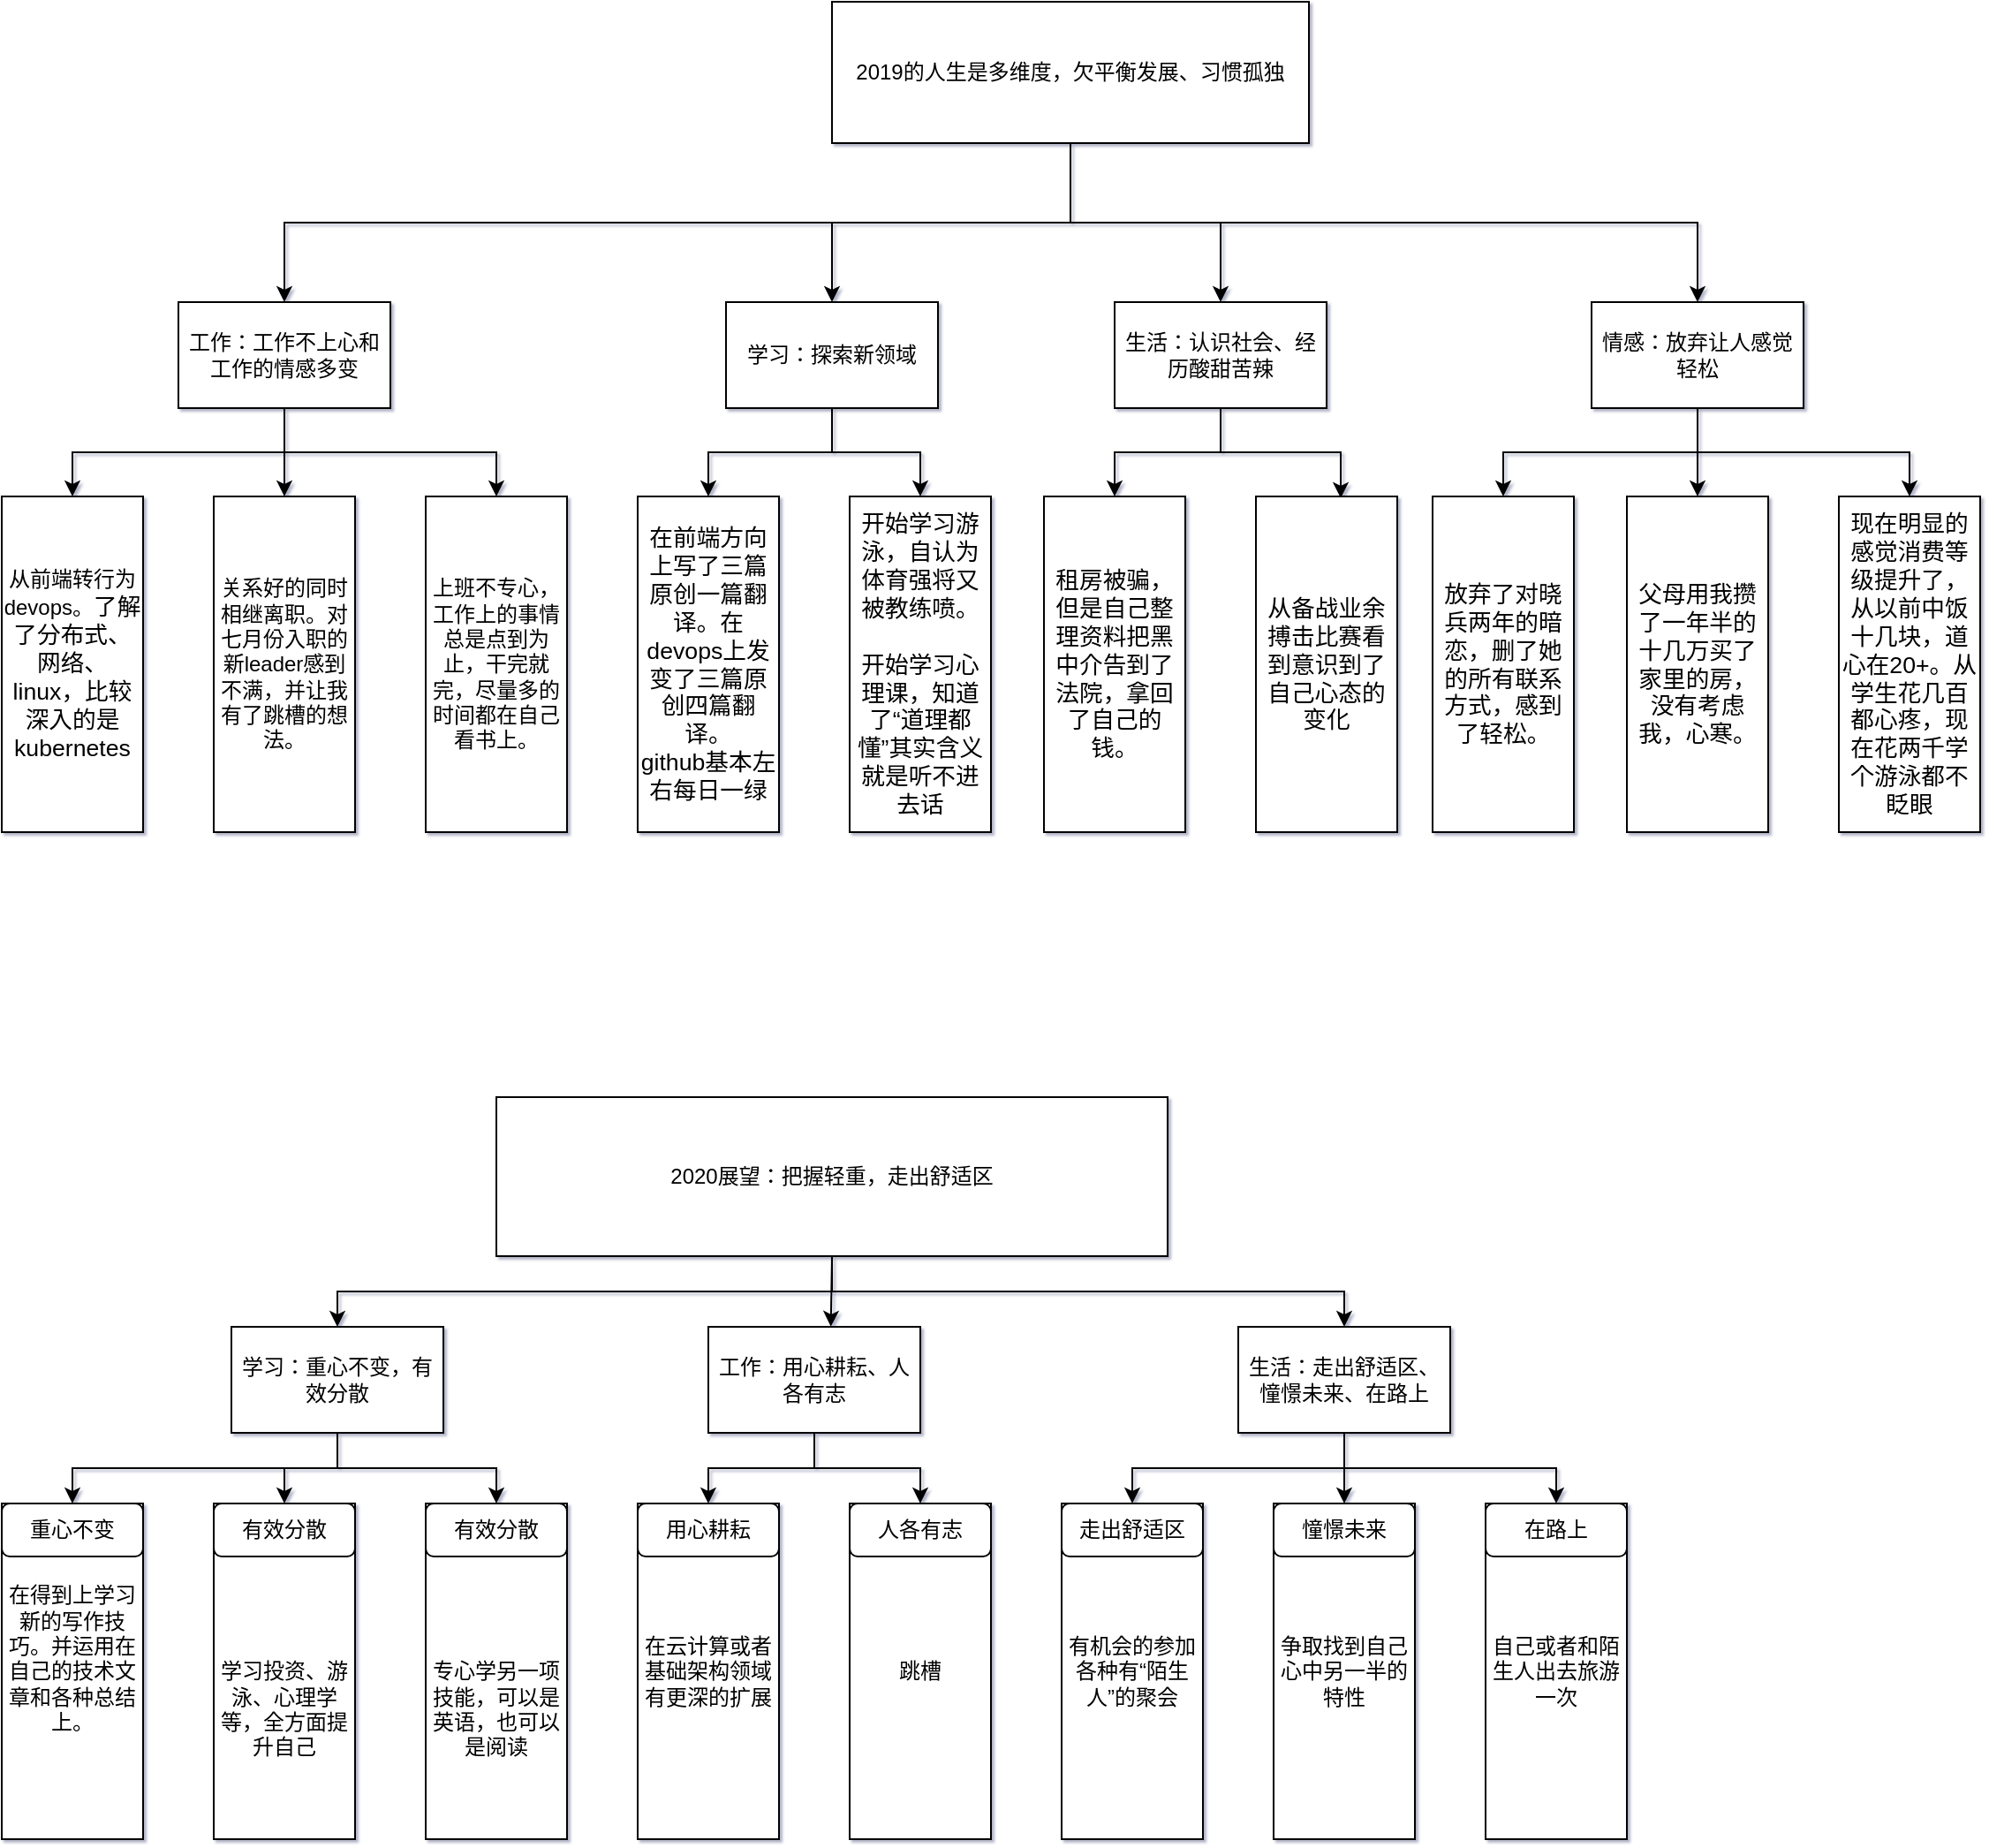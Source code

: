 <mxfile version="12.4.8" type="github">
  <diagram id="yfRqVsXLEQVJtWVrE4aE" name="第 1 页">
    <mxGraphModel dx="1564" dy="739" grid="0" gridSize="10" guides="1" tooltips="1" connect="1" arrows="1" fold="1" page="0" pageScale="1" pageWidth="827" pageHeight="1169" background="none" math="0" shadow="1">
      <root>
        <mxCell id="0"/>
        <mxCell id="1" parent="0"/>
        <mxCell id="6dMx5kK0GIaUFnze7Xp3-11" style="edgeStyle=orthogonalEdgeStyle;rounded=0;orthogonalLoop=1;jettySize=auto;html=1;exitX=0.5;exitY=1;exitDx=0;exitDy=0;" edge="1" parent="1" source="6dMx5kK0GIaUFnze7Xp3-1" target="6dMx5kK0GIaUFnze7Xp3-3">
          <mxGeometry relative="1" as="geometry"/>
        </mxCell>
        <mxCell id="6dMx5kK0GIaUFnze7Xp3-12" style="edgeStyle=orthogonalEdgeStyle;rounded=0;orthogonalLoop=1;jettySize=auto;html=1;exitX=0.5;exitY=1;exitDx=0;exitDy=0;entryX=0.5;entryY=0;entryDx=0;entryDy=0;" edge="1" parent="1" source="6dMx5kK0GIaUFnze7Xp3-1" target="6dMx5kK0GIaUFnze7Xp3-4">
          <mxGeometry relative="1" as="geometry"/>
        </mxCell>
        <mxCell id="6dMx5kK0GIaUFnze7Xp3-13" style="edgeStyle=orthogonalEdgeStyle;rounded=0;orthogonalLoop=1;jettySize=auto;html=1;exitX=0.5;exitY=1;exitDx=0;exitDy=0;entryX=0.5;entryY=0;entryDx=0;entryDy=0;" edge="1" parent="1" source="6dMx5kK0GIaUFnze7Xp3-1" target="6dMx5kK0GIaUFnze7Xp3-5">
          <mxGeometry relative="1" as="geometry"/>
        </mxCell>
        <mxCell id="6dMx5kK0GIaUFnze7Xp3-24" style="edgeStyle=orthogonalEdgeStyle;rounded=0;orthogonalLoop=1;jettySize=auto;html=1;exitX=0.5;exitY=1;exitDx=0;exitDy=0;" edge="1" parent="1" source="6dMx5kK0GIaUFnze7Xp3-1" target="6dMx5kK0GIaUFnze7Xp3-2">
          <mxGeometry relative="1" as="geometry"/>
        </mxCell>
        <mxCell id="6dMx5kK0GIaUFnze7Xp3-1" value="2019的人生是多维度，欠平衡发展、习惯孤独" style="rounded=0;whiteSpace=wrap;html=1;" vertex="1" parent="1">
          <mxGeometry x="270" y="80" width="270" height="80" as="geometry"/>
        </mxCell>
        <mxCell id="6dMx5kK0GIaUFnze7Xp3-25" style="edgeStyle=orthogonalEdgeStyle;rounded=0;orthogonalLoop=1;jettySize=auto;html=1;exitX=0.5;exitY=1;exitDx=0;exitDy=0;entryX=0.5;entryY=0;entryDx=0;entryDy=0;" edge="1" parent="1" source="6dMx5kK0GIaUFnze7Xp3-2" target="6dMx5kK0GIaUFnze7Xp3-14">
          <mxGeometry relative="1" as="geometry"/>
        </mxCell>
        <mxCell id="6dMx5kK0GIaUFnze7Xp3-26" style="edgeStyle=orthogonalEdgeStyle;rounded=0;orthogonalLoop=1;jettySize=auto;html=1;exitX=0.5;exitY=1;exitDx=0;exitDy=0;entryX=0.5;entryY=0;entryDx=0;entryDy=0;" edge="1" parent="1" source="6dMx5kK0GIaUFnze7Xp3-2" target="6dMx5kK0GIaUFnze7Xp3-16">
          <mxGeometry relative="1" as="geometry"/>
        </mxCell>
        <mxCell id="6dMx5kK0GIaUFnze7Xp3-27" style="edgeStyle=orthogonalEdgeStyle;rounded=0;orthogonalLoop=1;jettySize=auto;html=1;exitX=0.5;exitY=1;exitDx=0;exitDy=0;entryX=0.5;entryY=0;entryDx=0;entryDy=0;" edge="1" parent="1" source="6dMx5kK0GIaUFnze7Xp3-2" target="6dMx5kK0GIaUFnze7Xp3-17">
          <mxGeometry relative="1" as="geometry"/>
        </mxCell>
        <mxCell id="6dMx5kK0GIaUFnze7Xp3-2" value="工作：工作不上心和工作的情感多变" style="rounded=0;whiteSpace=wrap;html=1;" vertex="1" parent="1">
          <mxGeometry x="-100" y="250" width="120" height="60" as="geometry"/>
        </mxCell>
        <mxCell id="6dMx5kK0GIaUFnze7Xp3-28" style="edgeStyle=orthogonalEdgeStyle;rounded=0;orthogonalLoop=1;jettySize=auto;html=1;exitX=0.5;exitY=1;exitDx=0;exitDy=0;entryX=0.5;entryY=0;entryDx=0;entryDy=0;" edge="1" parent="1" source="6dMx5kK0GIaUFnze7Xp3-3" target="6dMx5kK0GIaUFnze7Xp3-22">
          <mxGeometry relative="1" as="geometry"/>
        </mxCell>
        <mxCell id="6dMx5kK0GIaUFnze7Xp3-29" style="edgeStyle=orthogonalEdgeStyle;rounded=0;orthogonalLoop=1;jettySize=auto;html=1;exitX=0.5;exitY=1;exitDx=0;exitDy=0;entryX=0.5;entryY=0;entryDx=0;entryDy=0;" edge="1" parent="1" source="6dMx5kK0GIaUFnze7Xp3-3" target="6dMx5kK0GIaUFnze7Xp3-23">
          <mxGeometry relative="1" as="geometry"/>
        </mxCell>
        <mxCell id="6dMx5kK0GIaUFnze7Xp3-3" value="学习：探索新领域" style="rounded=0;whiteSpace=wrap;html=1;" vertex="1" parent="1">
          <mxGeometry x="210" y="250" width="120" height="60" as="geometry"/>
        </mxCell>
        <mxCell id="6dMx5kK0GIaUFnze7Xp3-32" style="edgeStyle=orthogonalEdgeStyle;rounded=0;orthogonalLoop=1;jettySize=auto;html=1;exitX=0.5;exitY=1;exitDx=0;exitDy=0;entryX=0.5;entryY=0;entryDx=0;entryDy=0;" edge="1" parent="1" source="6dMx5kK0GIaUFnze7Xp3-4" target="6dMx5kK0GIaUFnze7Xp3-30">
          <mxGeometry relative="1" as="geometry"/>
        </mxCell>
        <mxCell id="6dMx5kK0GIaUFnze7Xp3-33" style="edgeStyle=orthogonalEdgeStyle;rounded=0;orthogonalLoop=1;jettySize=auto;html=1;exitX=0.5;exitY=1;exitDx=0;exitDy=0;entryX=0.6;entryY=0.005;entryDx=0;entryDy=0;entryPerimeter=0;" edge="1" parent="1" source="6dMx5kK0GIaUFnze7Xp3-4" target="6dMx5kK0GIaUFnze7Xp3-31">
          <mxGeometry relative="1" as="geometry"/>
        </mxCell>
        <mxCell id="6dMx5kK0GIaUFnze7Xp3-4" value="生活：认识社会、经历酸甜苦辣" style="rounded=0;whiteSpace=wrap;html=1;" vertex="1" parent="1">
          <mxGeometry x="430" y="250" width="120" height="60" as="geometry"/>
        </mxCell>
        <mxCell id="6dMx5kK0GIaUFnze7Xp3-37" style="edgeStyle=orthogonalEdgeStyle;rounded=0;orthogonalLoop=1;jettySize=auto;html=1;exitX=0.5;exitY=1;exitDx=0;exitDy=0;" edge="1" parent="1" source="6dMx5kK0GIaUFnze7Xp3-5" target="6dMx5kK0GIaUFnze7Xp3-34">
          <mxGeometry relative="1" as="geometry"/>
        </mxCell>
        <mxCell id="6dMx5kK0GIaUFnze7Xp3-38" style="edgeStyle=orthogonalEdgeStyle;rounded=0;orthogonalLoop=1;jettySize=auto;html=1;exitX=0.5;exitY=1;exitDx=0;exitDy=0;entryX=0.5;entryY=0;entryDx=0;entryDy=0;" edge="1" parent="1" source="6dMx5kK0GIaUFnze7Xp3-5" target="6dMx5kK0GIaUFnze7Xp3-35">
          <mxGeometry relative="1" as="geometry"/>
        </mxCell>
        <mxCell id="6dMx5kK0GIaUFnze7Xp3-39" style="edgeStyle=orthogonalEdgeStyle;rounded=0;orthogonalLoop=1;jettySize=auto;html=1;exitX=0.5;exitY=1;exitDx=0;exitDy=0;" edge="1" parent="1" source="6dMx5kK0GIaUFnze7Xp3-5" target="6dMx5kK0GIaUFnze7Xp3-36">
          <mxGeometry relative="1" as="geometry"/>
        </mxCell>
        <mxCell id="6dMx5kK0GIaUFnze7Xp3-5" value="情感：放弃让人感觉轻松" style="rounded=0;whiteSpace=wrap;html=1;" vertex="1" parent="1">
          <mxGeometry x="700" y="250" width="120" height="60" as="geometry"/>
        </mxCell>
        <mxCell id="6dMx5kK0GIaUFnze7Xp3-14" value="从前端转行为devops。&lt;span style=&quot;font-size: 13.333px&quot;&gt;了解了分布式、网络、linux，比较深入的是kubernetes&lt;/span&gt;" style="rounded=0;whiteSpace=wrap;html=1;" vertex="1" parent="1">
          <mxGeometry x="-200" y="360" width="80" height="190" as="geometry"/>
        </mxCell>
        <mxCell id="6dMx5kK0GIaUFnze7Xp3-16" value="关系好的同时相继离职。对七月份入职的新leader感到不满，并让我有了跳槽的想法。" style="rounded=0;whiteSpace=wrap;html=1;" vertex="1" parent="1">
          <mxGeometry x="-80" y="360" width="80" height="190" as="geometry"/>
        </mxCell>
        <mxCell id="6dMx5kK0GIaUFnze7Xp3-17" value="上班不专心，工作上的事情总是点到为止，干完就完，尽量多的时间都在自己看书上。" style="rounded=0;whiteSpace=wrap;html=1;" vertex="1" parent="1">
          <mxGeometry x="40" y="360" width="80" height="190" as="geometry"/>
        </mxCell>
        <mxCell id="6dMx5kK0GIaUFnze7Xp3-22" value="&lt;span style=&quot;font-size: 13.333px&quot;&gt;在前端方向上写了三篇原创一篇翻译。在devops上发变了三篇原创四篇翻译。&lt;br&gt;github基本左右每日一绿&lt;br&gt;&lt;/span&gt;" style="rounded=0;whiteSpace=wrap;html=1;" vertex="1" parent="1">
          <mxGeometry x="160" y="360" width="80" height="190" as="geometry"/>
        </mxCell>
        <mxCell id="6dMx5kK0GIaUFnze7Xp3-23" value="&lt;span style=&quot;font-size: 13.333px&quot;&gt;开始学习游泳，自认为体育强将又被教练喷。&lt;br&gt;&lt;br&gt;开始学习心理课，知道了“道理都懂”其实含义就是听不进去话&lt;br&gt;&lt;/span&gt;" style="rounded=0;whiteSpace=wrap;html=1;" vertex="1" parent="1">
          <mxGeometry x="280" y="360" width="80" height="190" as="geometry"/>
        </mxCell>
        <mxCell id="6dMx5kK0GIaUFnze7Xp3-30" value="&lt;span style=&quot;font-size: 13.333px&quot;&gt;租房被骗，但是自己整理资料把黑中介告到了法院，拿回了自己的钱。&lt;br&gt;&lt;/span&gt;" style="rounded=0;whiteSpace=wrap;html=1;" vertex="1" parent="1">
          <mxGeometry x="390" y="360" width="80" height="190" as="geometry"/>
        </mxCell>
        <mxCell id="6dMx5kK0GIaUFnze7Xp3-31" value="&lt;span style=&quot;font-size: 13.333px&quot;&gt;从备战业余搏击比赛看到意识到了自己心态的变化&lt;br&gt;&lt;/span&gt;" style="rounded=0;whiteSpace=wrap;html=1;" vertex="1" parent="1">
          <mxGeometry x="510" y="360" width="80" height="190" as="geometry"/>
        </mxCell>
        <mxCell id="6dMx5kK0GIaUFnze7Xp3-34" value="&lt;span style=&quot;font-size: 13.333px&quot;&gt;放弃了对晓兵两年的暗恋，删了她的所有联系方式，感到了轻松。&lt;br&gt;&lt;/span&gt;" style="rounded=0;whiteSpace=wrap;html=1;" vertex="1" parent="1">
          <mxGeometry x="610" y="360" width="80" height="190" as="geometry"/>
        </mxCell>
        <mxCell id="6dMx5kK0GIaUFnze7Xp3-35" value="&lt;span style=&quot;font-size: 13.333px&quot;&gt;父母用我攒了一年半的十几万买了家里的房，没有考虑我，心寒。&lt;br&gt;&lt;/span&gt;" style="rounded=0;whiteSpace=wrap;html=1;" vertex="1" parent="1">
          <mxGeometry x="720" y="360" width="80" height="190" as="geometry"/>
        </mxCell>
        <mxCell id="6dMx5kK0GIaUFnze7Xp3-36" value="&lt;span style=&quot;font-size: 13.333px&quot;&gt;现在明显的感觉消费等级提升了，从以前中饭十几块，道心在20+。从学生花几百都心疼，现在花两千学个游泳都不眨眼&lt;br&gt;&lt;/span&gt;" style="rounded=0;whiteSpace=wrap;html=1;" vertex="1" parent="1">
          <mxGeometry x="840" y="360" width="80" height="190" as="geometry"/>
        </mxCell>
        <mxCell id="6dMx5kK0GIaUFnze7Xp3-72" style="edgeStyle=orthogonalEdgeStyle;rounded=0;orthogonalLoop=1;jettySize=auto;html=1;exitX=0.5;exitY=1;exitDx=0;exitDy=0;entryX=0.5;entryY=0;entryDx=0;entryDy=0;" edge="1" parent="1" source="6dMx5kK0GIaUFnze7Xp3-40" target="6dMx5kK0GIaUFnze7Xp3-42">
          <mxGeometry relative="1" as="geometry"/>
        </mxCell>
        <mxCell id="6dMx5kK0GIaUFnze7Xp3-73" style="edgeStyle=orthogonalEdgeStyle;rounded=0;orthogonalLoop=1;jettySize=auto;html=1;exitX=0.5;exitY=1;exitDx=0;exitDy=0;entryX=0.578;entryY=-0.002;entryDx=0;entryDy=0;entryPerimeter=0;" edge="1" parent="1" source="6dMx5kK0GIaUFnze7Xp3-40" target="6dMx5kK0GIaUFnze7Xp3-57">
          <mxGeometry relative="1" as="geometry"/>
        </mxCell>
        <mxCell id="6dMx5kK0GIaUFnze7Xp3-74" style="edgeStyle=orthogonalEdgeStyle;rounded=0;orthogonalLoop=1;jettySize=auto;html=1;exitX=0.5;exitY=1;exitDx=0;exitDy=0;" edge="1" parent="1" source="6dMx5kK0GIaUFnze7Xp3-40" target="6dMx5kK0GIaUFnze7Xp3-62">
          <mxGeometry relative="1" as="geometry"/>
        </mxCell>
        <mxCell id="6dMx5kK0GIaUFnze7Xp3-40" value="2020展望：把握轻重，走出舒适区" style="rounded=0;whiteSpace=wrap;html=1;" vertex="1" parent="1">
          <mxGeometry x="80" y="700" width="380" height="90" as="geometry"/>
        </mxCell>
        <mxCell id="6dMx5kK0GIaUFnze7Xp3-54" style="edgeStyle=orthogonalEdgeStyle;rounded=0;orthogonalLoop=1;jettySize=auto;html=1;exitX=0.5;exitY=1;exitDx=0;exitDy=0;entryX=0.5;entryY=0;entryDx=0;entryDy=0;" edge="1" parent="1" source="6dMx5kK0GIaUFnze7Xp3-42" target="6dMx5kK0GIaUFnze7Xp3-46">
          <mxGeometry relative="1" as="geometry"/>
        </mxCell>
        <mxCell id="6dMx5kK0GIaUFnze7Xp3-55" style="edgeStyle=orthogonalEdgeStyle;rounded=0;orthogonalLoop=1;jettySize=auto;html=1;exitX=0.5;exitY=1;exitDx=0;exitDy=0;" edge="1" parent="1" source="6dMx5kK0GIaUFnze7Xp3-42" target="6dMx5kK0GIaUFnze7Xp3-49">
          <mxGeometry relative="1" as="geometry"/>
        </mxCell>
        <mxCell id="6dMx5kK0GIaUFnze7Xp3-56" style="edgeStyle=orthogonalEdgeStyle;rounded=0;orthogonalLoop=1;jettySize=auto;html=1;exitX=0.5;exitY=1;exitDx=0;exitDy=0;entryX=0.5;entryY=0;entryDx=0;entryDy=0;" edge="1" parent="1" source="6dMx5kK0GIaUFnze7Xp3-42" target="6dMx5kK0GIaUFnze7Xp3-51">
          <mxGeometry relative="1" as="geometry"/>
        </mxCell>
        <mxCell id="6dMx5kK0GIaUFnze7Xp3-42" value="学习：重心不变，有效分散" style="rounded=0;whiteSpace=wrap;html=1;" vertex="1" parent="1">
          <mxGeometry x="-70" y="830" width="120" height="60" as="geometry"/>
        </mxCell>
        <mxCell id="6dMx5kK0GIaUFnze7Xp3-43" value="在云计算或者基础架构领域有更深的扩展" style="rounded=0;whiteSpace=wrap;html=1;" vertex="1" parent="1">
          <mxGeometry x="160" y="930" width="80" height="190" as="geometry"/>
        </mxCell>
        <mxCell id="6dMx5kK0GIaUFnze7Xp3-44" value="在得到上学习新的写作技巧。并运用在自己的技术文章和各种总结上。&lt;br&gt;&lt;br&gt;" style="rounded=0;whiteSpace=wrap;html=1;" vertex="1" parent="1">
          <mxGeometry x="-200" y="930" width="80" height="190" as="geometry"/>
        </mxCell>
        <mxCell id="6dMx5kK0GIaUFnze7Xp3-45" value="用心耕耘" style="rounded=1;whiteSpace=wrap;html=1;" vertex="1" parent="1">
          <mxGeometry x="160" y="930" width="80" height="30" as="geometry"/>
        </mxCell>
        <mxCell id="6dMx5kK0GIaUFnze7Xp3-46" value="重心不变" style="rounded=1;whiteSpace=wrap;html=1;" vertex="1" parent="1">
          <mxGeometry x="-200" y="930" width="80" height="30" as="geometry"/>
        </mxCell>
        <mxCell id="6dMx5kK0GIaUFnze7Xp3-47" value="&lt;br&gt;&lt;br&gt;&lt;br&gt;学习投资、游泳、心理学等，全方面提升自己" style="rounded=0;whiteSpace=wrap;html=1;" vertex="1" parent="1">
          <mxGeometry x="-80" y="930" width="80" height="190" as="geometry"/>
        </mxCell>
        <mxCell id="6dMx5kK0GIaUFnze7Xp3-49" value="有效分散" style="rounded=1;whiteSpace=wrap;html=1;" vertex="1" parent="1">
          <mxGeometry x="-80" y="930" width="80" height="30" as="geometry"/>
        </mxCell>
        <mxCell id="6dMx5kK0GIaUFnze7Xp3-50" value="&lt;br&gt;&lt;br&gt;&lt;br&gt;专心学另一项技能，可以是英语，也可以是阅读" style="rounded=0;whiteSpace=wrap;html=1;" vertex="1" parent="1">
          <mxGeometry x="40" y="930" width="80" height="190" as="geometry"/>
        </mxCell>
        <mxCell id="6dMx5kK0GIaUFnze7Xp3-51" value="有效分散" style="rounded=1;whiteSpace=wrap;html=1;" vertex="1" parent="1">
          <mxGeometry x="40" y="930" width="80" height="30" as="geometry"/>
        </mxCell>
        <mxCell id="6dMx5kK0GIaUFnze7Xp3-60" style="edgeStyle=orthogonalEdgeStyle;rounded=0;orthogonalLoop=1;jettySize=auto;html=1;exitX=0.5;exitY=1;exitDx=0;exitDy=0;entryX=0.5;entryY=0;entryDx=0;entryDy=0;" edge="1" parent="1" source="6dMx5kK0GIaUFnze7Xp3-57" target="6dMx5kK0GIaUFnze7Xp3-45">
          <mxGeometry relative="1" as="geometry"/>
        </mxCell>
        <mxCell id="6dMx5kK0GIaUFnze7Xp3-61" style="edgeStyle=orthogonalEdgeStyle;rounded=0;orthogonalLoop=1;jettySize=auto;html=1;exitX=0.5;exitY=1;exitDx=0;exitDy=0;entryX=0.5;entryY=0;entryDx=0;entryDy=0;" edge="1" parent="1" source="6dMx5kK0GIaUFnze7Xp3-57" target="6dMx5kK0GIaUFnze7Xp3-59">
          <mxGeometry relative="1" as="geometry"/>
        </mxCell>
        <mxCell id="6dMx5kK0GIaUFnze7Xp3-57" value="工作：用心耕耘、人各有志" style="rounded=0;whiteSpace=wrap;html=1;" vertex="1" parent="1">
          <mxGeometry x="200" y="830" width="120" height="60" as="geometry"/>
        </mxCell>
        <mxCell id="6dMx5kK0GIaUFnze7Xp3-58" value="跳槽" style="rounded=0;whiteSpace=wrap;html=1;" vertex="1" parent="1">
          <mxGeometry x="280" y="930" width="80" height="190" as="geometry"/>
        </mxCell>
        <mxCell id="6dMx5kK0GIaUFnze7Xp3-59" value="人各有志" style="rounded=1;whiteSpace=wrap;html=1;" vertex="1" parent="1">
          <mxGeometry x="280" y="930" width="80" height="30" as="geometry"/>
        </mxCell>
        <mxCell id="6dMx5kK0GIaUFnze7Xp3-69" style="edgeStyle=orthogonalEdgeStyle;rounded=0;orthogonalLoop=1;jettySize=auto;html=1;exitX=0.5;exitY=1;exitDx=0;exitDy=0;entryX=0.5;entryY=0;entryDx=0;entryDy=0;" edge="1" parent="1" source="6dMx5kK0GIaUFnze7Xp3-62" target="6dMx5kK0GIaUFnze7Xp3-64">
          <mxGeometry relative="1" as="geometry"/>
        </mxCell>
        <mxCell id="6dMx5kK0GIaUFnze7Xp3-70" style="edgeStyle=orthogonalEdgeStyle;rounded=0;orthogonalLoop=1;jettySize=auto;html=1;exitX=0.5;exitY=1;exitDx=0;exitDy=0;entryX=0.5;entryY=0;entryDx=0;entryDy=0;" edge="1" parent="1" source="6dMx5kK0GIaUFnze7Xp3-62" target="6dMx5kK0GIaUFnze7Xp3-66">
          <mxGeometry relative="1" as="geometry"/>
        </mxCell>
        <mxCell id="6dMx5kK0GIaUFnze7Xp3-71" style="edgeStyle=orthogonalEdgeStyle;rounded=0;orthogonalLoop=1;jettySize=auto;html=1;exitX=0.5;exitY=1;exitDx=0;exitDy=0;entryX=0.5;entryY=0;entryDx=0;entryDy=0;" edge="1" parent="1" source="6dMx5kK0GIaUFnze7Xp3-62" target="6dMx5kK0GIaUFnze7Xp3-68">
          <mxGeometry relative="1" as="geometry"/>
        </mxCell>
        <mxCell id="6dMx5kK0GIaUFnze7Xp3-62" value="生活：走出舒适区、憧憬未来、在路上" style="rounded=0;whiteSpace=wrap;html=1;" vertex="1" parent="1">
          <mxGeometry x="500" y="830" width="120" height="60" as="geometry"/>
        </mxCell>
        <mxCell id="6dMx5kK0GIaUFnze7Xp3-63" value="有机会的参加各种有“陌生人”的聚会" style="rounded=0;whiteSpace=wrap;html=1;" vertex="1" parent="1">
          <mxGeometry x="400" y="930" width="80" height="190" as="geometry"/>
        </mxCell>
        <mxCell id="6dMx5kK0GIaUFnze7Xp3-64" value="走出舒适区" style="rounded=1;whiteSpace=wrap;html=1;" vertex="1" parent="1">
          <mxGeometry x="400" y="930" width="80" height="30" as="geometry"/>
        </mxCell>
        <mxCell id="6dMx5kK0GIaUFnze7Xp3-65" value="争取找到自己心中另一半的特性" style="rounded=0;whiteSpace=wrap;html=1;" vertex="1" parent="1">
          <mxGeometry x="520" y="930" width="80" height="190" as="geometry"/>
        </mxCell>
        <mxCell id="6dMx5kK0GIaUFnze7Xp3-66" value="憧憬未来" style="rounded=1;whiteSpace=wrap;html=1;" vertex="1" parent="1">
          <mxGeometry x="520" y="930" width="80" height="30" as="geometry"/>
        </mxCell>
        <mxCell id="6dMx5kK0GIaUFnze7Xp3-67" value="自己或者和陌生人出去旅游一次" style="rounded=0;whiteSpace=wrap;html=1;" vertex="1" parent="1">
          <mxGeometry x="640" y="930" width="80" height="190" as="geometry"/>
        </mxCell>
        <mxCell id="6dMx5kK0GIaUFnze7Xp3-68" value="在路上" style="rounded=1;whiteSpace=wrap;html=1;" vertex="1" parent="1">
          <mxGeometry x="640" y="930" width="80" height="30" as="geometry"/>
        </mxCell>
      </root>
    </mxGraphModel>
  </diagram>
</mxfile>
